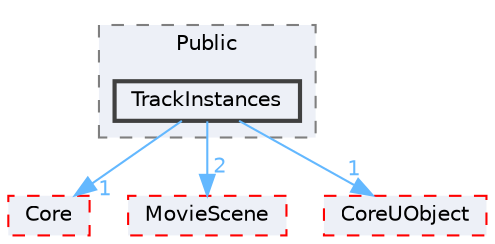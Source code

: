 digraph "TrackInstances"
{
 // INTERACTIVE_SVG=YES
 // LATEX_PDF_SIZE
  bgcolor="transparent";
  edge [fontname=Helvetica,fontsize=10,labelfontname=Helvetica,labelfontsize=10];
  node [fontname=Helvetica,fontsize=10,shape=box,height=0.2,width=0.4];
  compound=true
  subgraph clusterdir_9606a937bb9f1f9ce910f742b5960791 {
    graph [ bgcolor="#edf0f7", pencolor="grey50", label="Public", fontname=Helvetica,fontsize=10 style="filled,dashed", URL="dir_9606a937bb9f1f9ce910f742b5960791.html",tooltip=""]
  dir_6732da172ba9704542b84f23e07db614 [label="TrackInstances", fillcolor="#edf0f7", color="grey25", style="filled,bold", URL="dir_6732da172ba9704542b84f23e07db614.html",tooltip=""];
  }
  dir_0e6cddcc9caa1238c7f3774224afaa45 [label="Core", fillcolor="#edf0f7", color="red", style="filled,dashed", URL="dir_0e6cddcc9caa1238c7f3774224afaa45.html",tooltip=""];
  dir_ed1388184b1cf3e774c585122fc72079 [label="MovieScene", fillcolor="#edf0f7", color="red", style="filled,dashed", URL="dir_ed1388184b1cf3e774c585122fc72079.html",tooltip=""];
  dir_4c499e5e32e2b4479ad7e552df73eeae [label="CoreUObject", fillcolor="#edf0f7", color="red", style="filled,dashed", URL="dir_4c499e5e32e2b4479ad7e552df73eeae.html",tooltip=""];
  dir_6732da172ba9704542b84f23e07db614->dir_0e6cddcc9caa1238c7f3774224afaa45 [headlabel="1", labeldistance=1.5 headhref="dir_001200_000266.html" href="dir_001200_000266.html" color="steelblue1" fontcolor="steelblue1"];
  dir_6732da172ba9704542b84f23e07db614->dir_4c499e5e32e2b4479ad7e552df73eeae [headlabel="1", labeldistance=1.5 headhref="dir_001200_000268.html" href="dir_001200_000268.html" color="steelblue1" fontcolor="steelblue1"];
  dir_6732da172ba9704542b84f23e07db614->dir_ed1388184b1cf3e774c585122fc72079 [headlabel="2", labeldistance=1.5 headhref="dir_001200_000671.html" href="dir_001200_000671.html" color="steelblue1" fontcolor="steelblue1"];
}

